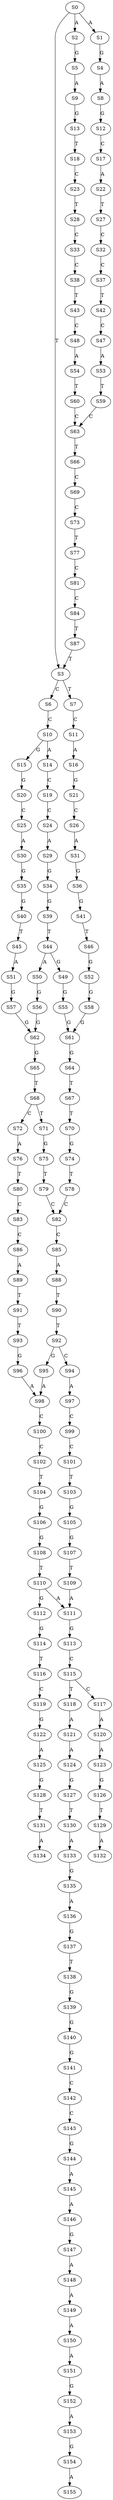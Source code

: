 strict digraph  {
	S0 -> S1 [ label = A ];
	S0 -> S2 [ label = A ];
	S0 -> S3 [ label = T ];
	S1 -> S4 [ label = G ];
	S2 -> S5 [ label = G ];
	S3 -> S6 [ label = C ];
	S3 -> S7 [ label = T ];
	S4 -> S8 [ label = A ];
	S5 -> S9 [ label = A ];
	S6 -> S10 [ label = C ];
	S7 -> S11 [ label = C ];
	S8 -> S12 [ label = G ];
	S9 -> S13 [ label = G ];
	S10 -> S14 [ label = A ];
	S10 -> S15 [ label = G ];
	S11 -> S16 [ label = A ];
	S12 -> S17 [ label = C ];
	S13 -> S18 [ label = T ];
	S14 -> S19 [ label = C ];
	S15 -> S20 [ label = G ];
	S16 -> S21 [ label = G ];
	S17 -> S22 [ label = A ];
	S18 -> S23 [ label = C ];
	S19 -> S24 [ label = C ];
	S20 -> S25 [ label = C ];
	S21 -> S26 [ label = C ];
	S22 -> S27 [ label = T ];
	S23 -> S28 [ label = T ];
	S24 -> S29 [ label = A ];
	S25 -> S30 [ label = A ];
	S26 -> S31 [ label = A ];
	S27 -> S32 [ label = C ];
	S28 -> S33 [ label = C ];
	S29 -> S34 [ label = G ];
	S30 -> S35 [ label = G ];
	S31 -> S36 [ label = G ];
	S32 -> S37 [ label = C ];
	S33 -> S38 [ label = C ];
	S34 -> S39 [ label = G ];
	S35 -> S40 [ label = G ];
	S36 -> S41 [ label = G ];
	S37 -> S42 [ label = T ];
	S38 -> S43 [ label = T ];
	S39 -> S44 [ label = T ];
	S40 -> S45 [ label = T ];
	S41 -> S46 [ label = T ];
	S42 -> S47 [ label = C ];
	S43 -> S48 [ label = C ];
	S44 -> S49 [ label = G ];
	S44 -> S50 [ label = A ];
	S45 -> S51 [ label = A ];
	S46 -> S52 [ label = G ];
	S47 -> S53 [ label = A ];
	S48 -> S54 [ label = A ];
	S49 -> S55 [ label = G ];
	S50 -> S56 [ label = G ];
	S51 -> S57 [ label = G ];
	S52 -> S58 [ label = G ];
	S53 -> S59 [ label = T ];
	S54 -> S60 [ label = T ];
	S55 -> S61 [ label = G ];
	S56 -> S62 [ label = G ];
	S57 -> S62 [ label = G ];
	S58 -> S61 [ label = G ];
	S59 -> S63 [ label = C ];
	S60 -> S63 [ label = C ];
	S61 -> S64 [ label = G ];
	S62 -> S65 [ label = G ];
	S63 -> S66 [ label = T ];
	S64 -> S67 [ label = T ];
	S65 -> S68 [ label = T ];
	S66 -> S69 [ label = C ];
	S67 -> S70 [ label = T ];
	S68 -> S71 [ label = T ];
	S68 -> S72 [ label = C ];
	S69 -> S73 [ label = C ];
	S70 -> S74 [ label = G ];
	S71 -> S75 [ label = G ];
	S72 -> S76 [ label = A ];
	S73 -> S77 [ label = T ];
	S74 -> S78 [ label = T ];
	S75 -> S79 [ label = T ];
	S76 -> S80 [ label = T ];
	S77 -> S81 [ label = C ];
	S78 -> S82 [ label = C ];
	S79 -> S82 [ label = C ];
	S80 -> S83 [ label = C ];
	S81 -> S84 [ label = C ];
	S82 -> S85 [ label = C ];
	S83 -> S86 [ label = C ];
	S84 -> S87 [ label = T ];
	S85 -> S88 [ label = A ];
	S86 -> S89 [ label = A ];
	S87 -> S3 [ label = T ];
	S88 -> S90 [ label = T ];
	S89 -> S91 [ label = T ];
	S90 -> S92 [ label = T ];
	S91 -> S93 [ label = T ];
	S92 -> S94 [ label = C ];
	S92 -> S95 [ label = G ];
	S93 -> S96 [ label = G ];
	S94 -> S97 [ label = A ];
	S95 -> S98 [ label = A ];
	S96 -> S98 [ label = A ];
	S97 -> S99 [ label = C ];
	S98 -> S100 [ label = C ];
	S99 -> S101 [ label = C ];
	S100 -> S102 [ label = C ];
	S101 -> S103 [ label = T ];
	S102 -> S104 [ label = T ];
	S103 -> S105 [ label = G ];
	S104 -> S106 [ label = G ];
	S105 -> S107 [ label = G ];
	S106 -> S108 [ label = G ];
	S107 -> S109 [ label = T ];
	S108 -> S110 [ label = T ];
	S109 -> S111 [ label = A ];
	S110 -> S112 [ label = G ];
	S110 -> S111 [ label = A ];
	S111 -> S113 [ label = G ];
	S112 -> S114 [ label = G ];
	S113 -> S115 [ label = C ];
	S114 -> S116 [ label = T ];
	S115 -> S117 [ label = C ];
	S115 -> S118 [ label = T ];
	S116 -> S119 [ label = C ];
	S117 -> S120 [ label = A ];
	S118 -> S121 [ label = A ];
	S119 -> S122 [ label = G ];
	S120 -> S123 [ label = A ];
	S121 -> S124 [ label = A ];
	S122 -> S125 [ label = A ];
	S123 -> S126 [ label = G ];
	S124 -> S127 [ label = G ];
	S125 -> S128 [ label = G ];
	S126 -> S129 [ label = T ];
	S127 -> S130 [ label = T ];
	S128 -> S131 [ label = T ];
	S129 -> S132 [ label = A ];
	S130 -> S133 [ label = A ];
	S131 -> S134 [ label = A ];
	S133 -> S135 [ label = G ];
	S135 -> S136 [ label = A ];
	S136 -> S137 [ label = G ];
	S137 -> S138 [ label = T ];
	S138 -> S139 [ label = G ];
	S139 -> S140 [ label = G ];
	S140 -> S141 [ label = G ];
	S141 -> S142 [ label = C ];
	S142 -> S143 [ label = C ];
	S143 -> S144 [ label = G ];
	S144 -> S145 [ label = A ];
	S145 -> S146 [ label = A ];
	S146 -> S147 [ label = G ];
	S147 -> S148 [ label = A ];
	S148 -> S149 [ label = A ];
	S149 -> S150 [ label = A ];
	S150 -> S151 [ label = A ];
	S151 -> S152 [ label = G ];
	S152 -> S153 [ label = A ];
	S153 -> S154 [ label = G ];
	S154 -> S155 [ label = A ];
}
